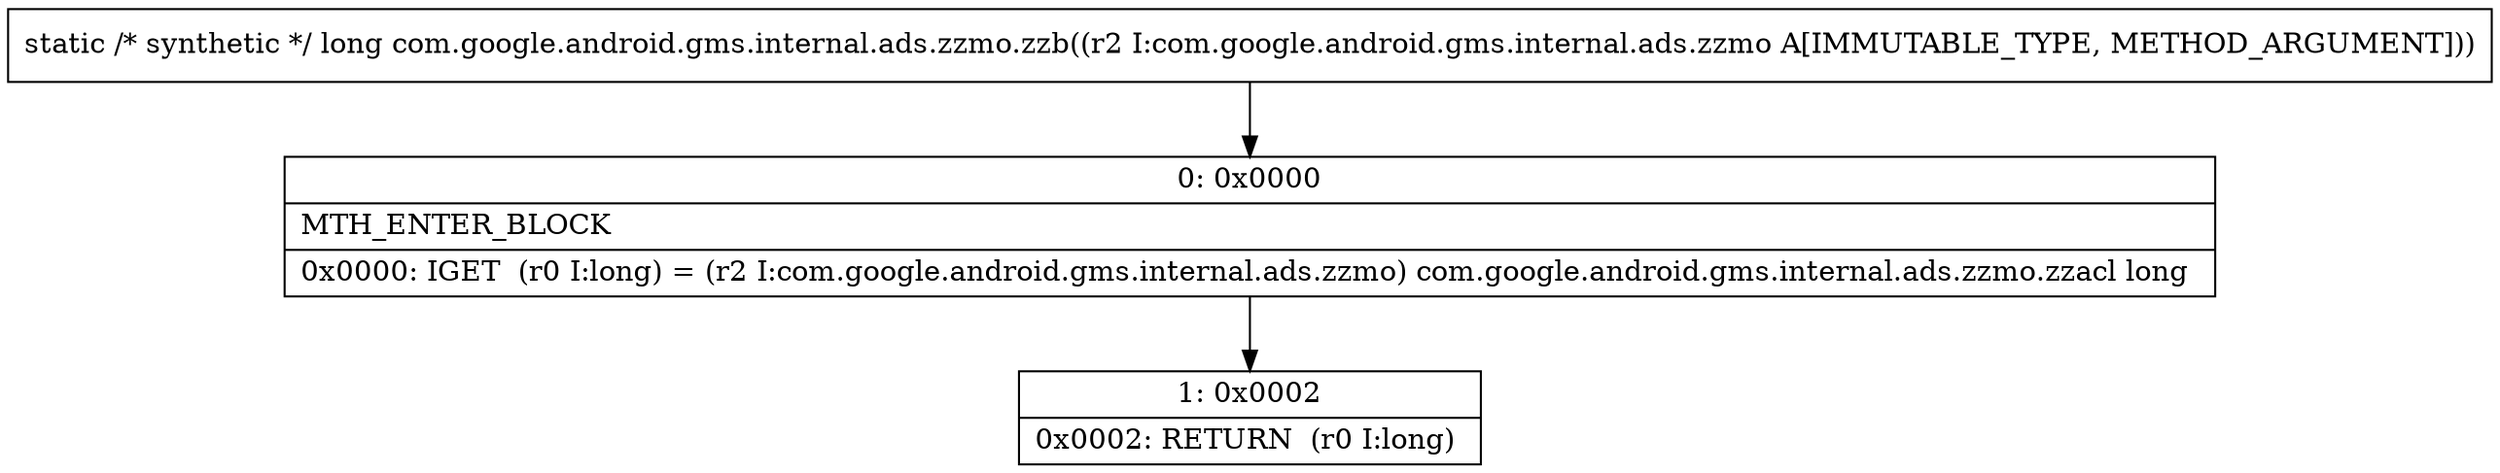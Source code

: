 digraph "CFG forcom.google.android.gms.internal.ads.zzmo.zzb(Lcom\/google\/android\/gms\/internal\/ads\/zzmo;)J" {
Node_0 [shape=record,label="{0\:\ 0x0000|MTH_ENTER_BLOCK\l|0x0000: IGET  (r0 I:long) = (r2 I:com.google.android.gms.internal.ads.zzmo) com.google.android.gms.internal.ads.zzmo.zzacl long \l}"];
Node_1 [shape=record,label="{1\:\ 0x0002|0x0002: RETURN  (r0 I:long) \l}"];
MethodNode[shape=record,label="{static \/* synthetic *\/ long com.google.android.gms.internal.ads.zzmo.zzb((r2 I:com.google.android.gms.internal.ads.zzmo A[IMMUTABLE_TYPE, METHOD_ARGUMENT])) }"];
MethodNode -> Node_0;
Node_0 -> Node_1;
}

